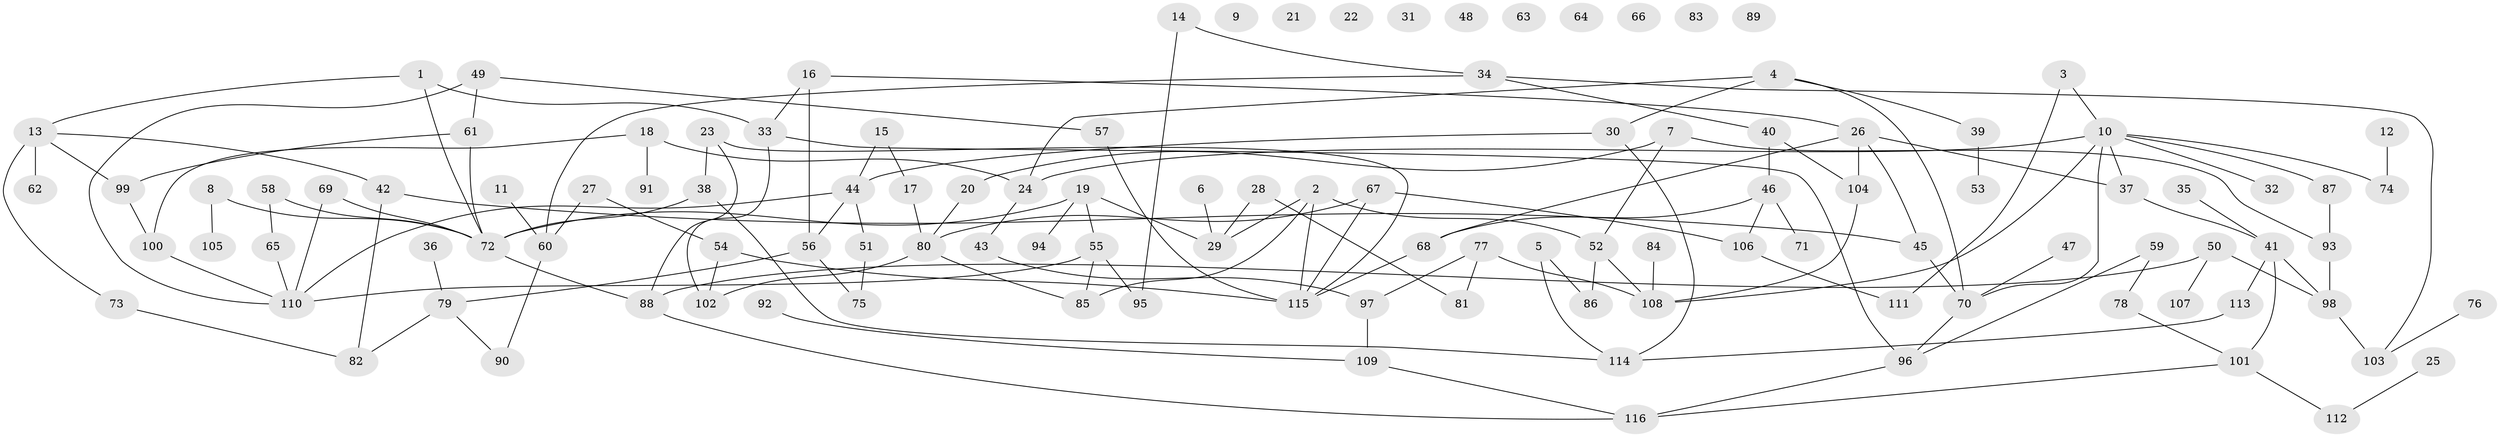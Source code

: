 // Generated by graph-tools (version 1.1) at 2025/38/03/09/25 04:38:59]
// undirected, 116 vertices, 151 edges
graph export_dot {
graph [start="1"]
  node [color=gray90,style=filled];
  1;
  2;
  3;
  4;
  5;
  6;
  7;
  8;
  9;
  10;
  11;
  12;
  13;
  14;
  15;
  16;
  17;
  18;
  19;
  20;
  21;
  22;
  23;
  24;
  25;
  26;
  27;
  28;
  29;
  30;
  31;
  32;
  33;
  34;
  35;
  36;
  37;
  38;
  39;
  40;
  41;
  42;
  43;
  44;
  45;
  46;
  47;
  48;
  49;
  50;
  51;
  52;
  53;
  54;
  55;
  56;
  57;
  58;
  59;
  60;
  61;
  62;
  63;
  64;
  65;
  66;
  67;
  68;
  69;
  70;
  71;
  72;
  73;
  74;
  75;
  76;
  77;
  78;
  79;
  80;
  81;
  82;
  83;
  84;
  85;
  86;
  87;
  88;
  89;
  90;
  91;
  92;
  93;
  94;
  95;
  96;
  97;
  98;
  99;
  100;
  101;
  102;
  103;
  104;
  105;
  106;
  107;
  108;
  109;
  110;
  111;
  112;
  113;
  114;
  115;
  116;
  1 -- 13;
  1 -- 33;
  1 -- 72;
  2 -- 29;
  2 -- 52;
  2 -- 85;
  2 -- 115;
  3 -- 10;
  3 -- 111;
  4 -- 24;
  4 -- 30;
  4 -- 39;
  4 -- 70;
  5 -- 86;
  5 -- 114;
  6 -- 29;
  7 -- 20;
  7 -- 52;
  7 -- 93;
  8 -- 72;
  8 -- 105;
  10 -- 24;
  10 -- 32;
  10 -- 37;
  10 -- 70;
  10 -- 74;
  10 -- 87;
  10 -- 108;
  11 -- 60;
  12 -- 74;
  13 -- 42;
  13 -- 62;
  13 -- 73;
  13 -- 99;
  14 -- 34;
  14 -- 95;
  15 -- 17;
  15 -- 44;
  16 -- 26;
  16 -- 33;
  16 -- 56;
  17 -- 80;
  18 -- 24;
  18 -- 91;
  18 -- 100;
  19 -- 29;
  19 -- 55;
  19 -- 72;
  19 -- 94;
  20 -- 80;
  23 -- 38;
  23 -- 88;
  23 -- 115;
  24 -- 43;
  25 -- 112;
  26 -- 37;
  26 -- 45;
  26 -- 68;
  26 -- 104;
  27 -- 54;
  27 -- 60;
  28 -- 29;
  28 -- 81;
  30 -- 44;
  30 -- 114;
  33 -- 96;
  33 -- 102;
  34 -- 40;
  34 -- 60;
  34 -- 103;
  35 -- 41;
  36 -- 79;
  37 -- 41;
  38 -- 72;
  38 -- 114;
  39 -- 53;
  40 -- 46;
  40 -- 104;
  41 -- 98;
  41 -- 101;
  41 -- 113;
  42 -- 45;
  42 -- 82;
  43 -- 97;
  44 -- 51;
  44 -- 56;
  44 -- 110;
  45 -- 70;
  46 -- 68;
  46 -- 71;
  46 -- 106;
  47 -- 70;
  49 -- 57;
  49 -- 61;
  49 -- 110;
  50 -- 88;
  50 -- 98;
  50 -- 107;
  51 -- 75;
  52 -- 86;
  52 -- 108;
  54 -- 102;
  54 -- 115;
  55 -- 85;
  55 -- 95;
  55 -- 110;
  56 -- 75;
  56 -- 79;
  57 -- 115;
  58 -- 65;
  58 -- 72;
  59 -- 78;
  59 -- 96;
  60 -- 90;
  61 -- 72;
  61 -- 99;
  65 -- 110;
  67 -- 80;
  67 -- 106;
  67 -- 115;
  68 -- 115;
  69 -- 72;
  69 -- 110;
  70 -- 96;
  72 -- 88;
  73 -- 82;
  76 -- 103;
  77 -- 81;
  77 -- 97;
  77 -- 108;
  78 -- 101;
  79 -- 82;
  79 -- 90;
  80 -- 85;
  80 -- 102;
  84 -- 108;
  87 -- 93;
  88 -- 116;
  92 -- 109;
  93 -- 98;
  96 -- 116;
  97 -- 109;
  98 -- 103;
  99 -- 100;
  100 -- 110;
  101 -- 112;
  101 -- 116;
  104 -- 108;
  106 -- 111;
  109 -- 116;
  113 -- 114;
}
